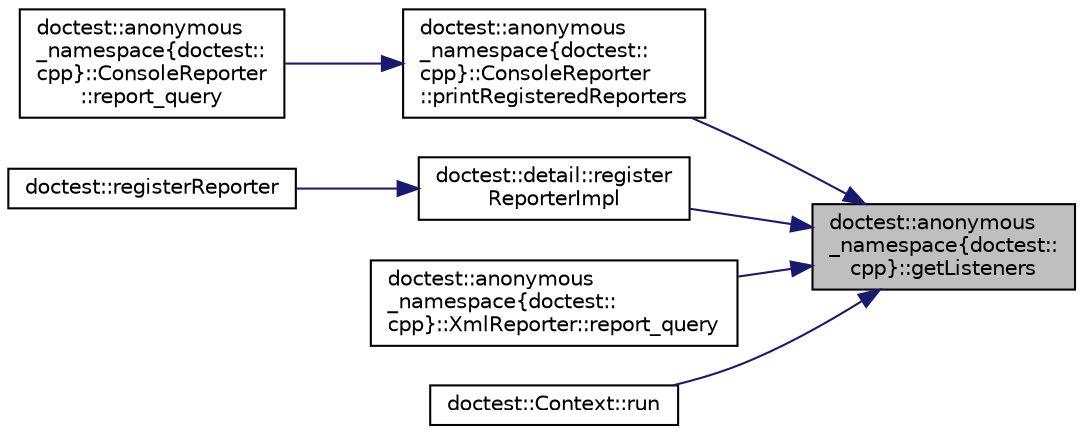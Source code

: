 digraph "doctest::anonymous_namespace{doctest::cpp}::getListeners"
{
 // LATEX_PDF_SIZE
  edge [fontname="Helvetica",fontsize="10",labelfontname="Helvetica",labelfontsize="10"];
  node [fontname="Helvetica",fontsize="10",shape=record];
  rankdir="RL";
  Node1 [label="doctest::anonymous\l_namespace\{doctest::\lcpp\}::getListeners",height=0.2,width=0.4,color="black", fillcolor="grey75", style="filled", fontcolor="black",tooltip=" "];
  Node1 -> Node2 [dir="back",color="midnightblue",fontsize="10",style="solid",fontname="Helvetica"];
  Node2 [label="doctest::anonymous\l_namespace\{doctest::\lcpp\}::ConsoleReporter\l::printRegisteredReporters",height=0.2,width=0.4,color="black", fillcolor="white", style="filled",URL="$structdoctest_1_1anonymous__namespace_02doctest_8cpp_03_1_1_console_reporter.html#a23117232149063adf116f6be8457ff48",tooltip=" "];
  Node2 -> Node3 [dir="back",color="midnightblue",fontsize="10",style="solid",fontname="Helvetica"];
  Node3 [label="doctest::anonymous\l_namespace\{doctest::\lcpp\}::ConsoleReporter\l::report_query",height=0.2,width=0.4,color="black", fillcolor="white", style="filled",URL="$structdoctest_1_1anonymous__namespace_02doctest_8cpp_03_1_1_console_reporter.html#a390d5048f42f280f3ab441e4d144efa7",tooltip=" "];
  Node1 -> Node4 [dir="back",color="midnightblue",fontsize="10",style="solid",fontname="Helvetica"];
  Node4 [label="doctest::detail::register\lReporterImpl",height=0.2,width=0.4,color="black", fillcolor="white", style="filled",URL="$namespacedoctest_1_1detail.html#a828e011bb6028ab94eb14a3c7d8bd2c4",tooltip=" "];
  Node4 -> Node5 [dir="back",color="midnightblue",fontsize="10",style="solid",fontname="Helvetica"];
  Node5 [label="doctest::registerReporter",height=0.2,width=0.4,color="black", fillcolor="white", style="filled",URL="$namespacedoctest.html#a9e878a811f7bf0a615b3a39de3004673",tooltip=" "];
  Node1 -> Node6 [dir="back",color="midnightblue",fontsize="10",style="solid",fontname="Helvetica"];
  Node6 [label="doctest::anonymous\l_namespace\{doctest::\lcpp\}::XmlReporter::report_query",height=0.2,width=0.4,color="black", fillcolor="white", style="filled",URL="$structdoctest_1_1anonymous__namespace_02doctest_8cpp_03_1_1_xml_reporter.html#ab23e113ebabf87f7468a72d259f71d37",tooltip=" "];
  Node1 -> Node7 [dir="back",color="midnightblue",fontsize="10",style="solid",fontname="Helvetica"];
  Node7 [label="doctest::Context::run",height=0.2,width=0.4,color="black", fillcolor="white", style="filled",URL="$classdoctest_1_1_context.html#a8059b137ef41cbe6c5d8160806a3cc63",tooltip=" "];
}
